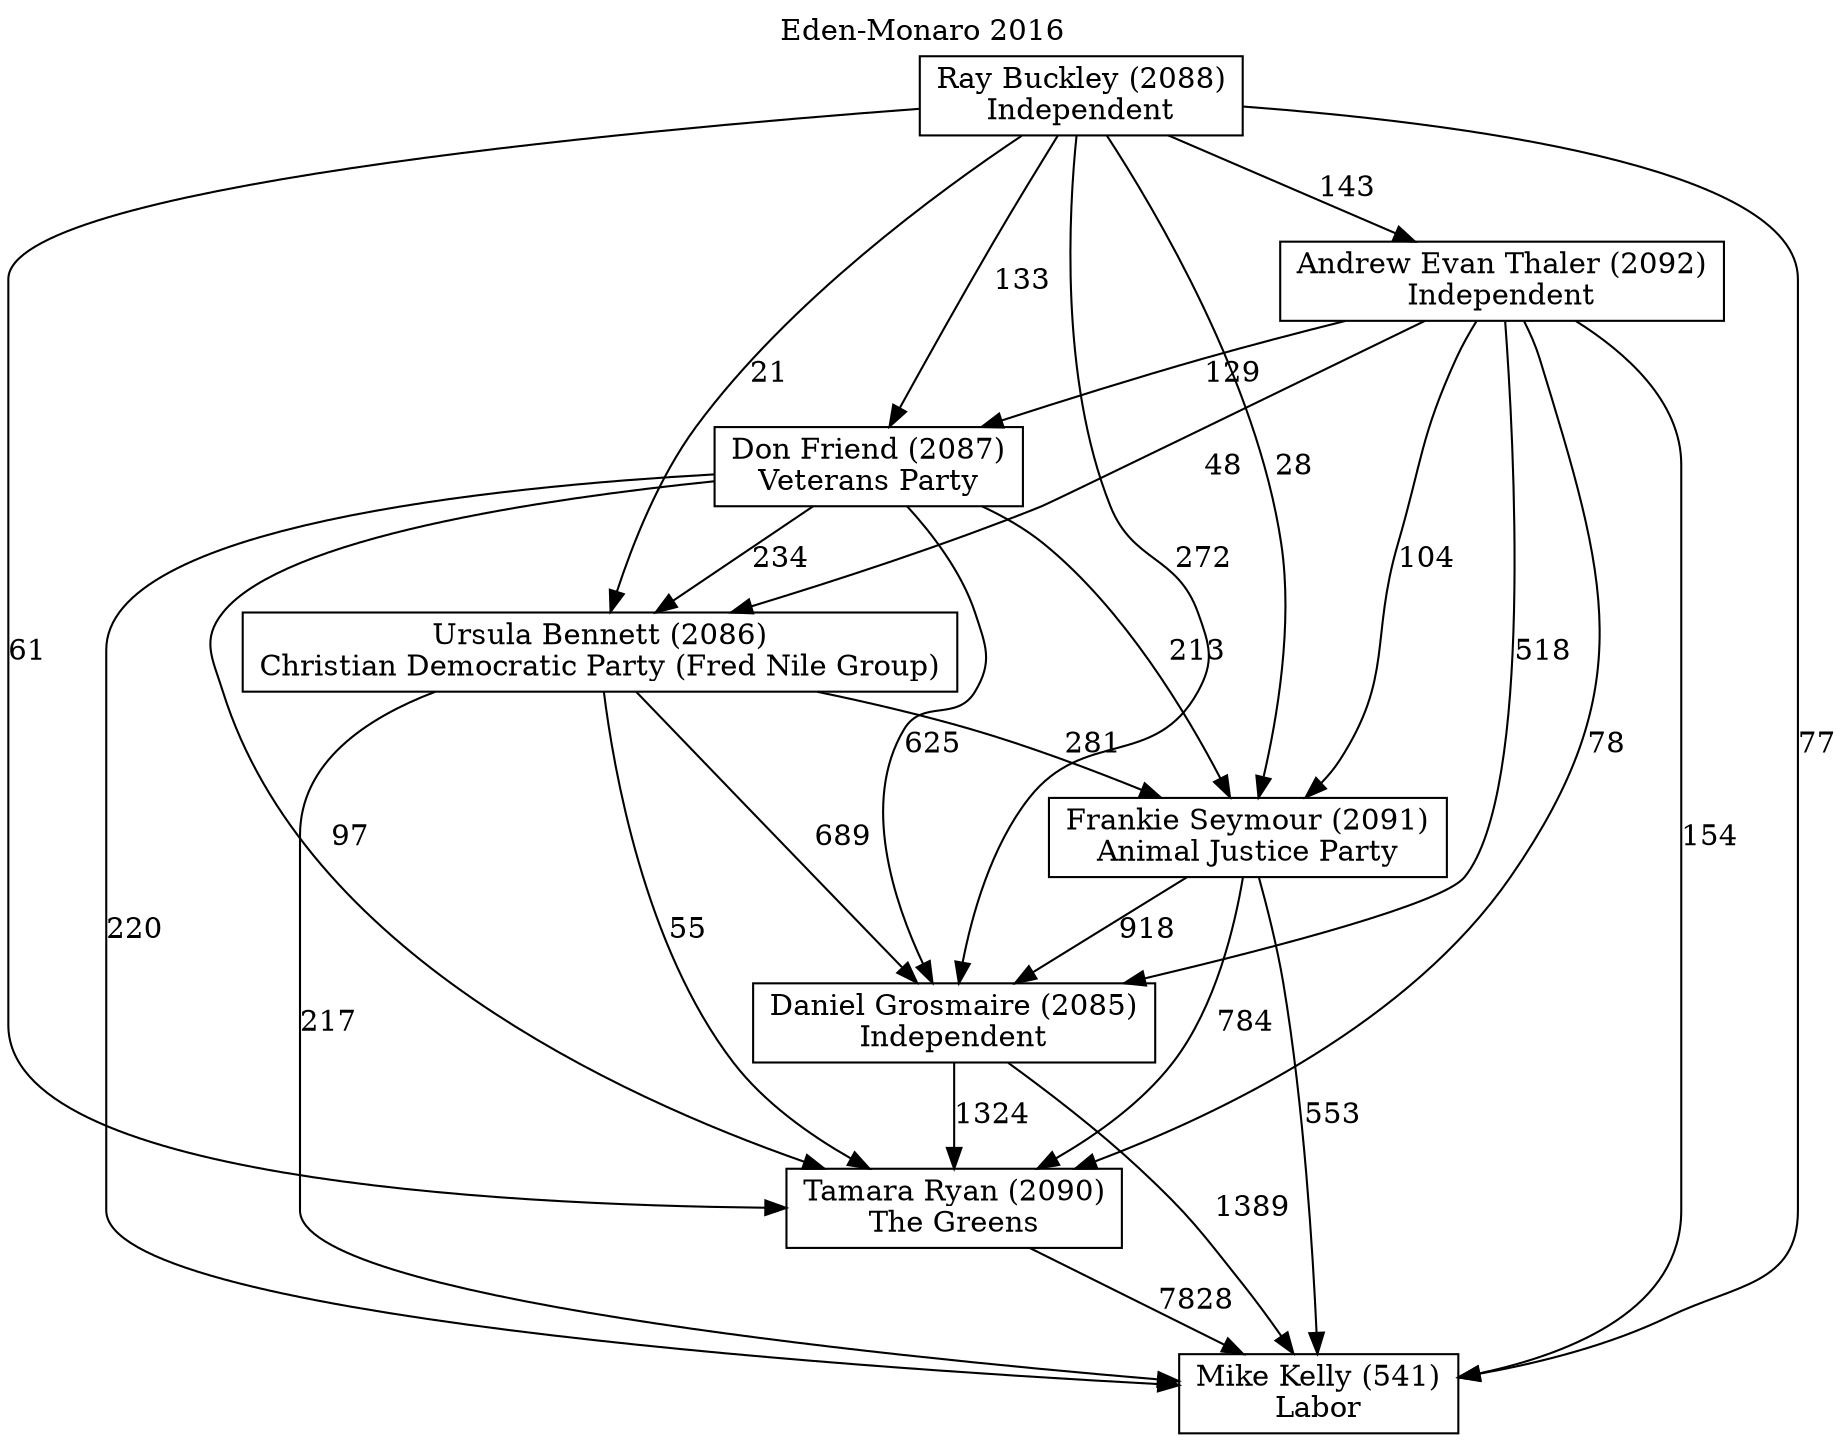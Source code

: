 // House preference flow
digraph "Mike Kelly (541)_Eden-Monaro_2016" {
	graph [label="Eden-Monaro 2016" labelloc=t mclimit=10]
	node [shape=box]
	"Daniel Grosmaire (2085)" [label="Daniel Grosmaire (2085)
Independent"]
	"Tamara Ryan (2090)" [label="Tamara Ryan (2090)
The Greens"]
	"Ursula Bennett (2086)" [label="Ursula Bennett (2086)
Christian Democratic Party (Fred Nile Group)"]
	"Don Friend (2087)" [label="Don Friend (2087)
Veterans Party"]
	"Frankie Seymour (2091)" [label="Frankie Seymour (2091)
Animal Justice Party"]
	"Mike Kelly (541)" [label="Mike Kelly (541)
Labor"]
	"Andrew Evan Thaler (2092)" [label="Andrew Evan Thaler (2092)
Independent"]
	"Ray Buckley (2088)" [label="Ray Buckley (2088)
Independent"]
	"Andrew Evan Thaler (2092)" -> "Tamara Ryan (2090)" [label=78]
	"Don Friend (2087)" -> "Daniel Grosmaire (2085)" [label=625]
	"Tamara Ryan (2090)" -> "Mike Kelly (541)" [label=7828]
	"Andrew Evan Thaler (2092)" -> "Mike Kelly (541)" [label=154]
	"Andrew Evan Thaler (2092)" -> "Frankie Seymour (2091)" [label=104]
	"Ray Buckley (2088)" -> "Tamara Ryan (2090)" [label=61]
	"Don Friend (2087)" -> "Frankie Seymour (2091)" [label=213]
	"Don Friend (2087)" -> "Mike Kelly (541)" [label=220]
	"Ray Buckley (2088)" -> "Andrew Evan Thaler (2092)" [label=143]
	"Ursula Bennett (2086)" -> "Mike Kelly (541)" [label=217]
	"Ray Buckley (2088)" -> "Daniel Grosmaire (2085)" [label=272]
	"Ray Buckley (2088)" -> "Ursula Bennett (2086)" [label=21]
	"Ray Buckley (2088)" -> "Mike Kelly (541)" [label=77]
	"Daniel Grosmaire (2085)" -> "Tamara Ryan (2090)" [label=1324]
	"Andrew Evan Thaler (2092)" -> "Daniel Grosmaire (2085)" [label=518]
	"Andrew Evan Thaler (2092)" -> "Don Friend (2087)" [label=129]
	"Frankie Seymour (2091)" -> "Tamara Ryan (2090)" [label=784]
	"Don Friend (2087)" -> "Ursula Bennett (2086)" [label=234]
	"Ray Buckley (2088)" -> "Frankie Seymour (2091)" [label=28]
	"Ursula Bennett (2086)" -> "Frankie Seymour (2091)" [label=281]
	"Ray Buckley (2088)" -> "Don Friend (2087)" [label=133]
	"Frankie Seymour (2091)" -> "Daniel Grosmaire (2085)" [label=918]
	"Daniel Grosmaire (2085)" -> "Mike Kelly (541)" [label=1389]
	"Ursula Bennett (2086)" -> "Daniel Grosmaire (2085)" [label=689]
	"Frankie Seymour (2091)" -> "Mike Kelly (541)" [label=553]
	"Andrew Evan Thaler (2092)" -> "Ursula Bennett (2086)" [label=48]
	"Don Friend (2087)" -> "Tamara Ryan (2090)" [label=97]
	"Ursula Bennett (2086)" -> "Tamara Ryan (2090)" [label=55]
}

